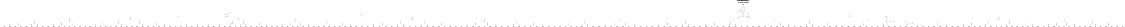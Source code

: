 # Network structure generated by ABC

digraph network {
size = "7.5,10";
center = true;
edge [dir = back];

{
  node [shape = plaintext];
  edge [style = invis];
  LevelTitle1 [label=""];
  LevelTitle2 [label=""];
  Level13 [label = ""];
  Level12 [label = ""];
  Level11 [label = ""];
  Level10 [label = ""];
  Level9 [label = ""];
  Level8 [label = ""];
  Level7 [label = ""];
  Level6 [label = ""];
  Level5 [label = ""];
  Level4 [label = ""];
  Level3 [label = ""];
  Level2 [label = ""];
  Level1 [label = ""];
  Level0 [label = ""];
  LevelTitle1 ->  LevelTitle2 ->  Level13 ->  Level12 ->  Level11 ->  Level10 ->  Level9 ->  Level8 ->  Level7 ->  Level6 ->  Level5 ->  Level4 ->  Level3 ->  Level2 ->  Level1 ->  Level0;
}

{
  rank = same;
  LevelTitle1;
  title1 [shape=plaintext,
          fontsize=20,
          fontname = "Times-Roman",
          label="Network structure visualized by ABC\nBenchmark \"top\". Time was Thu Oct  8 20:19:06 2020. "
         ];
}

{
  rank = same;
  LevelTitle2;
  title2 [shape=plaintext,
          fontsize=18,
          fontname = "Times-Roman",
          label="The network contains 232 logic nodes and 0 latches.\n"
         ];
}

{
  rank = same;
  Level13;
  Node202 [label = "pv202_0_", shape = invtriangle, color = coral, fillcolor = coral];
}

{
  rank = same;
  Level12;
  Node434 [label = "434\n", shape = ellipse];
}

{
  rank = same;
  Level11;
  Node422 [label = "422\n", shape = ellipse];
  Node433 [label = "433\n", shape = ellipse];
}

{
  rank = same;
  Level10;
  Node416 [label = "416\n", shape = ellipse];
  Node421 [label = "421\n", shape = ellipse];
  Node427 [label = "427\n", shape = ellipse];
}

{
  rank = same;
  Level9;
  Node415 [label = "415\n", shape = ellipse];
  Node418 [label = "418\n", shape = ellipse];
  Node420 [label = "420\n", shape = ellipse];
  Node424 [label = "424\n", shape = ellipse];
}

{
  rank = same;
  Level8;
  Node413 [label = "413\n", shape = ellipse];
  Node414 [label = "414\n", shape = ellipse];
  Node417 [label = "417\n", shape = ellipse];
  Node419 [label = "419\n", shape = ellipse];
  Node423 [label = "423\n", shape = ellipse];
}

{
  rank = same;
  Level7;
  Node282 [label = "282\n", shape = ellipse];
  Node317 [label = "317\n", shape = ellipse];
  Node352 [label = "352\n", shape = ellipse];
  Node387 [label = "387\n", shape = ellipse];
  Node412 [label = "412\n", shape = ellipse];
  Node426 [label = "426\n", shape = ellipse];
  Node432 [label = "432\n", shape = ellipse];
}

{
  rank = same;
  Level6;
  Node281 [label = "281\n", shape = ellipse];
  Node316 [label = "316\n", shape = ellipse];
  Node318 [label = "318\n", shape = ellipse];
  Node351 [label = "351\n", shape = ellipse];
  Node386 [label = "386\n", shape = ellipse];
  Node389 [label = "389\n", shape = ellipse];
  Node406 [label = "406\n", shape = ellipse];
  Node425 [label = "425\n", shape = ellipse];
  Node429 [label = "429\n", shape = ellipse];
  Node431 [label = "431\n", shape = ellipse];
}

{
  rank = same;
  Level5;
  Node227 [label = "227\n", shape = ellipse];
  Node243 [label = "243\n", shape = ellipse];
  Node280 [label = "280\n", shape = ellipse];
  Node315 [label = "315\n", shape = ellipse];
  Node350 [label = "350\n", shape = ellipse];
  Node385 [label = "385\n", shape = ellipse];
  Node388 [label = "388\n", shape = ellipse];
  Node405 [label = "405\n", shape = ellipse];
  Node430 [label = "430\n", shape = ellipse];
}

{
  rank = same;
  Level4;
  Node207 [label = "207\n", shape = ellipse];
  Node226 [label = "226\n", shape = ellipse];
  Node242 [label = "242\n", shape = ellipse];
  Node248 [label = "248\n", shape = ellipse];
  Node264 [label = "264\n", shape = ellipse];
  Node279 [label = "279\n", shape = ellipse];
  Node299 [label = "299\n", shape = ellipse];
  Node314 [label = "314\n", shape = ellipse];
  Node334 [label = "334\n", shape = ellipse];
  Node349 [label = "349\n", shape = ellipse];
  Node369 [label = "369\n", shape = ellipse];
  Node384 [label = "384\n", shape = ellipse];
  Node404 [label = "404\n", shape = ellipse];
  Node411 [label = "411\n", shape = ellipse];
}

{
  rank = same;
  Level3;
  Node206 [label = "206\n", shape = ellipse];
  Node218 [label = "218\n", shape = ellipse];
  Node225 [label = "225\n", shape = ellipse];
  Node234 [label = "234\n", shape = ellipse];
  Node241 [label = "241\n", shape = ellipse];
  Node247 [label = "247\n", shape = ellipse];
  Node256 [label = "256\n", shape = ellipse];
  Node263 [label = "263\n", shape = ellipse];
  Node271 [label = "271\n", shape = ellipse];
  Node278 [label = "278\n", shape = ellipse];
  Node291 [label = "291\n", shape = ellipse];
  Node298 [label = "298\n", shape = ellipse];
  Node306 [label = "306\n", shape = ellipse];
  Node313 [label = "313\n", shape = ellipse];
  Node326 [label = "326\n", shape = ellipse];
  Node333 [label = "333\n", shape = ellipse];
  Node341 [label = "341\n", shape = ellipse];
  Node348 [label = "348\n", shape = ellipse];
  Node353 [label = "353\n", shape = ellipse];
  Node361 [label = "361\n", shape = ellipse];
  Node368 [label = "368\n", shape = ellipse];
  Node376 [label = "376\n", shape = ellipse];
  Node383 [label = "383\n", shape = ellipse];
  Node396 [label = "396\n", shape = ellipse];
  Node403 [label = "403\n", shape = ellipse];
  Node410 [label = "410\n", shape = ellipse];
  Node428 [label = "428\n", shape = ellipse];
}

{
  rank = same;
  Level2;
  Node205 [label = "205\n", shape = ellipse];
  Node209 [label = "209\n", shape = ellipse];
  Node211 [label = "211\n", shape = ellipse];
  Node214 [label = "214\n", shape = ellipse];
  Node217 [label = "217\n", shape = ellipse];
  Node221 [label = "221\n", shape = ellipse];
  Node224 [label = "224\n", shape = ellipse];
  Node230 [label = "230\n", shape = ellipse];
  Node233 [label = "233\n", shape = ellipse];
  Node237 [label = "237\n", shape = ellipse];
  Node240 [label = "240\n", shape = ellipse];
  Node246 [label = "246\n", shape = ellipse];
  Node252 [label = "252\n", shape = ellipse];
  Node255 [label = "255\n", shape = ellipse];
  Node259 [label = "259\n", shape = ellipse];
  Node262 [label = "262\n", shape = ellipse];
  Node267 [label = "267\n", shape = ellipse];
  Node270 [label = "270\n", shape = ellipse];
  Node274 [label = "274\n", shape = ellipse];
  Node277 [label = "277\n", shape = ellipse];
  Node287 [label = "287\n", shape = ellipse];
  Node290 [label = "290\n", shape = ellipse];
  Node294 [label = "294\n", shape = ellipse];
  Node297 [label = "297\n", shape = ellipse];
  Node302 [label = "302\n", shape = ellipse];
  Node305 [label = "305\n", shape = ellipse];
  Node309 [label = "309\n", shape = ellipse];
  Node312 [label = "312\n", shape = ellipse];
  Node319 [label = "319\n", shape = ellipse];
  Node322 [label = "322\n", shape = ellipse];
  Node325 [label = "325\n", shape = ellipse];
  Node329 [label = "329\n", shape = ellipse];
  Node332 [label = "332\n", shape = ellipse];
  Node337 [label = "337\n", shape = ellipse];
  Node340 [label = "340\n", shape = ellipse];
  Node344 [label = "344\n", shape = ellipse];
  Node347 [label = "347\n", shape = ellipse];
  Node357 [label = "357\n", shape = ellipse];
  Node360 [label = "360\n", shape = ellipse];
  Node364 [label = "364\n", shape = ellipse];
  Node367 [label = "367\n", shape = ellipse];
  Node372 [label = "372\n", shape = ellipse];
  Node375 [label = "375\n", shape = ellipse];
  Node379 [label = "379\n", shape = ellipse];
  Node382 [label = "382\n", shape = ellipse];
  Node392 [label = "392\n", shape = ellipse];
  Node395 [label = "395\n", shape = ellipse];
  Node399 [label = "399\n", shape = ellipse];
  Node402 [label = "402\n", shape = ellipse];
  Node409 [label = "409\n", shape = ellipse];
}

{
  rank = same;
  Level1;
  Node203 [label = "203\n", shape = ellipse];
  Node204 [label = "204\n", shape = ellipse];
  Node208 [label = "208\n", shape = ellipse];
  Node210 [label = "210\n", shape = ellipse];
  Node212 [label = "212\n", shape = ellipse];
  Node213 [label = "213\n", shape = ellipse];
  Node215 [label = "215\n", shape = ellipse];
  Node216 [label = "216\n", shape = ellipse];
  Node219 [label = "219\n", shape = ellipse];
  Node220 [label = "220\n", shape = ellipse];
  Node222 [label = "222\n", shape = ellipse];
  Node223 [label = "223\n", shape = ellipse];
  Node228 [label = "228\n", shape = ellipse];
  Node229 [label = "229\n", shape = ellipse];
  Node231 [label = "231\n", shape = ellipse];
  Node232 [label = "232\n", shape = ellipse];
  Node235 [label = "235\n", shape = ellipse];
  Node236 [label = "236\n", shape = ellipse];
  Node238 [label = "238\n", shape = ellipse];
  Node239 [label = "239\n", shape = ellipse];
  Node244 [label = "244\n", shape = ellipse];
  Node245 [label = "245\n", shape = ellipse];
  Node249 [label = "249\n", shape = ellipse];
  Node250 [label = "250\n", shape = ellipse];
  Node251 [label = "251\n", shape = ellipse];
  Node253 [label = "253\n", shape = ellipse];
  Node254 [label = "254\n", shape = ellipse];
  Node257 [label = "257\n", shape = ellipse];
  Node258 [label = "258\n", shape = ellipse];
  Node260 [label = "260\n", shape = ellipse];
  Node261 [label = "261\n", shape = ellipse];
  Node265 [label = "265\n", shape = ellipse];
  Node266 [label = "266\n", shape = ellipse];
  Node268 [label = "268\n", shape = ellipse];
  Node269 [label = "269\n", shape = ellipse];
  Node272 [label = "272\n", shape = ellipse];
  Node273 [label = "273\n", shape = ellipse];
  Node275 [label = "275\n", shape = ellipse];
  Node276 [label = "276\n", shape = ellipse];
  Node283 [label = "283\n", shape = ellipse];
  Node284 [label = "284\n", shape = ellipse];
  Node285 [label = "285\n", shape = ellipse];
  Node286 [label = "286\n", shape = ellipse];
  Node288 [label = "288\n", shape = ellipse];
  Node289 [label = "289\n", shape = ellipse];
  Node292 [label = "292\n", shape = ellipse];
  Node293 [label = "293\n", shape = ellipse];
  Node295 [label = "295\n", shape = ellipse];
  Node296 [label = "296\n", shape = ellipse];
  Node300 [label = "300\n", shape = ellipse];
  Node301 [label = "301\n", shape = ellipse];
  Node303 [label = "303\n", shape = ellipse];
  Node304 [label = "304\n", shape = ellipse];
  Node307 [label = "307\n", shape = ellipse];
  Node308 [label = "308\n", shape = ellipse];
  Node310 [label = "310\n", shape = ellipse];
  Node311 [label = "311\n", shape = ellipse];
  Node320 [label = "320\n", shape = ellipse];
  Node321 [label = "321\n", shape = ellipse];
  Node323 [label = "323\n", shape = ellipse];
  Node324 [label = "324\n", shape = ellipse];
  Node327 [label = "327\n", shape = ellipse];
  Node328 [label = "328\n", shape = ellipse];
  Node330 [label = "330\n", shape = ellipse];
  Node331 [label = "331\n", shape = ellipse];
  Node335 [label = "335\n", shape = ellipse];
  Node336 [label = "336\n", shape = ellipse];
  Node338 [label = "338\n", shape = ellipse];
  Node339 [label = "339\n", shape = ellipse];
  Node342 [label = "342\n", shape = ellipse];
  Node343 [label = "343\n", shape = ellipse];
  Node345 [label = "345\n", shape = ellipse];
  Node346 [label = "346\n", shape = ellipse];
  Node354 [label = "354\n", shape = ellipse];
  Node355 [label = "355\n", shape = ellipse];
  Node356 [label = "356\n", shape = ellipse];
  Node358 [label = "358\n", shape = ellipse];
  Node359 [label = "359\n", shape = ellipse];
  Node362 [label = "362\n", shape = ellipse];
  Node363 [label = "363\n", shape = ellipse];
  Node365 [label = "365\n", shape = ellipse];
  Node366 [label = "366\n", shape = ellipse];
  Node370 [label = "370\n", shape = ellipse];
  Node371 [label = "371\n", shape = ellipse];
  Node373 [label = "373\n", shape = ellipse];
  Node374 [label = "374\n", shape = ellipse];
  Node377 [label = "377\n", shape = ellipse];
  Node378 [label = "378\n", shape = ellipse];
  Node380 [label = "380\n", shape = ellipse];
  Node381 [label = "381\n", shape = ellipse];
  Node390 [label = "390\n", shape = ellipse];
  Node391 [label = "391\n", shape = ellipse];
  Node393 [label = "393\n", shape = ellipse];
  Node394 [label = "394\n", shape = ellipse];
  Node397 [label = "397\n", shape = ellipse];
  Node398 [label = "398\n", shape = ellipse];
  Node400 [label = "400\n", shape = ellipse];
  Node401 [label = "401\n", shape = ellipse];
  Node407 [label = "407\n", shape = ellipse];
  Node408 [label = "408\n", shape = ellipse];
}

{
  rank = same;
  Level0;
  Node1 [label = "pv144_18_", shape = triangle, color = coral, fillcolor = coral];
  Node2 [label = "pv126_20_", shape = triangle, color = coral, fillcolor = coral];
  Node3 [label = "pv126_31_", shape = triangle, color = coral, fillcolor = coral];
  Node4 [label = "pv94_30_", shape = triangle, color = coral, fillcolor = coral];
  Node5 [label = "pv126_9_", shape = triangle, color = coral, fillcolor = coral];
  Node6 [label = "pv129_0_", shape = triangle, color = coral, fillcolor = coral];
  Node7 [label = "pv94_31_", shape = triangle, color = coral, fillcolor = coral];
  Node8 [label = "pv144_19_", shape = triangle, color = coral, fillcolor = coral];
  Node9 [label = "pv94_10_", shape = triangle, color = coral, fillcolor = coral];
  Node10 [label = "pv94_21_", shape = triangle, color = coral, fillcolor = coral];
  Node11 [label = "pv126_7_", shape = triangle, color = coral, fillcolor = coral];
  Node12 [label = "pv126_10_", shape = triangle, color = coral, fillcolor = coral];
  Node13 [label = "pv144_27_", shape = triangle, color = coral, fillcolor = coral];
  Node14 [label = "pv176_31_", shape = triangle, color = coral, fillcolor = coral];
  Node15 [label = "pv190_0_", shape = triangle, color = coral, fillcolor = coral];
  Node16 [label = "pv94_11_", shape = triangle, color = coral, fillcolor = coral];
  Node17 [label = "pv94_20_", shape = triangle, color = coral, fillcolor = coral];
  Node18 [label = "pv126_8_", shape = triangle, color = coral, fillcolor = coral];
  Node19 [label = "pv144_28_", shape = triangle, color = coral, fillcolor = coral];
  Node20 [label = "pv176_30_", shape = triangle, color = coral, fillcolor = coral];
  Node21 [label = "pv30_18_", shape = triangle, color = coral, fillcolor = coral];
  Node22 [label = "pv30_29_", shape = triangle, color = coral, fillcolor = coral];
  Node23 [label = "pv126_5_", shape = triangle, color = coral, fillcolor = coral];
  Node24 [label = "pv144_29_", shape = triangle, color = coral, fillcolor = coral];
  Node25 [label = "pv30_19_", shape = triangle, color = coral, fillcolor = coral];
  Node26 [label = "pv30_28_", shape = triangle, color = coral, fillcolor = coral];
  Node27 [label = "pv126_6_", shape = triangle, color = coral, fillcolor = coral];
  Node28 [label = "pv128_0_", shape = triangle, color = coral, fillcolor = coral];
  Node29 [label = "pv190_1_", shape = triangle, color = coral, fillcolor = coral];
  Node30 [label = "pv30_9_", shape = triangle, color = coral, fillcolor = coral];
  Node31 [label = "pv62_2_", shape = triangle, color = coral, fillcolor = coral];
  Node32 [label = "pv64_0_", shape = triangle, color = coral, fillcolor = coral];
  Node33 [label = "pv126_14_", shape = triangle, color = coral, fillcolor = coral];
  Node34 [label = "pv126_27_", shape = triangle, color = coral, fillcolor = coral];
  Node35 [label = "pv176_8_", shape = triangle, color = coral, fillcolor = coral];
  Node36 [label = "pv176_22_", shape = triangle, color = coral, fillcolor = coral];
  Node37 [label = "pv188_23_", shape = triangle, color = coral, fillcolor = coral];
  Node38 [label = "pv30_8_", shape = triangle, color = coral, fillcolor = coral];
  Node39 [label = "pv62_3_", shape = triangle, color = coral, fillcolor = coral];
  Node40 [label = "pv126_13_", shape = triangle, color = coral, fillcolor = coral];
  Node41 [label = "pv126_28_", shape = triangle, color = coral, fillcolor = coral];
  Node42 [label = "pv176_7_", shape = triangle, color = coral, fillcolor = coral];
  Node43 [label = "pv176_23_", shape = triangle, color = coral, fillcolor = coral];
  Node44 [label = "pv178_1_", shape = triangle, color = coral, fillcolor = coral];
  Node45 [label = "pv188_24_", shape = triangle, color = coral, fillcolor = coral];
  Node46 [label = "pv30_7_", shape = triangle, color = coral, fillcolor = coral];
  Node47 [label = "pv62_0_", shape = triangle, color = coral, fillcolor = coral];
  Node48 [label = "pv126_12_", shape = triangle, color = coral, fillcolor = coral];
  Node49 [label = "pv126_25_", shape = triangle, color = coral, fillcolor = coral];
  Node50 [label = "pv176_6_", shape = triangle, color = coral, fillcolor = coral];
  Node51 [label = "pv176_20_", shape = triangle, color = coral, fillcolor = coral];
  Node52 [label = "pv178_0_", shape = triangle, color = coral, fillcolor = coral];
  Node53 [label = "pv188_25_", shape = triangle, color = coral, fillcolor = coral];
  Node54 [label = "pv30_6_", shape = triangle, color = coral, fillcolor = coral];
  Node55 [label = "pv62_1_", shape = triangle, color = coral, fillcolor = coral];
  Node56 [label = "pv63_0_", shape = triangle, color = coral, fillcolor = coral];
  Node57 [label = "pv126_11_", shape = triangle, color = coral, fillcolor = coral];
  Node58 [label = "pv126_26_", shape = triangle, color = coral, fillcolor = coral];
  Node59 [label = "pv176_5_", shape = triangle, color = coral, fillcolor = coral];
  Node60 [label = "pv176_21_", shape = triangle, color = coral, fillcolor = coral];
  Node61 [label = "pv188_26_", shape = triangle, color = coral, fillcolor = coral];
  Node62 [label = "pv30_5_", shape = triangle, color = coral, fillcolor = coral];
  Node63 [label = "pv62_6_", shape = triangle, color = coral, fillcolor = coral];
  Node64 [label = "pv94_7_", shape = triangle, color = coral, fillcolor = coral];
  Node65 [label = "pv126_18_", shape = triangle, color = coral, fillcolor = coral];
  Node66 [label = "pv126_23_", shape = triangle, color = coral, fillcolor = coral];
  Node67 [label = "pv176_13_", shape = triangle, color = coral, fillcolor = coral];
  Node68 [label = "pv188_27_", shape = triangle, color = coral, fillcolor = coral];
  Node69 [label = "pv30_4_", shape = triangle, color = coral, fillcolor = coral];
  Node70 [label = "pv62_7_", shape = triangle, color = coral, fillcolor = coral];
  Node71 [label = "pv94_6_", shape = triangle, color = coral, fillcolor = coral];
  Node72 [label = "pv126_17_", shape = triangle, color = coral, fillcolor = coral];
  Node73 [label = "pv126_24_", shape = triangle, color = coral, fillcolor = coral];
  Node74 [label = "pv176_12_", shape = triangle, color = coral, fillcolor = coral];
  Node75 [label = "pv188_28_", shape = triangle, color = coral, fillcolor = coral];
  Node76 [label = "pv30_3_", shape = triangle, color = coral, fillcolor = coral];
  Node77 [label = "pv62_4_", shape = triangle, color = coral, fillcolor = coral];
  Node78 [label = "pv94_9_", shape = triangle, color = coral, fillcolor = coral];
  Node79 [label = "pv126_16_", shape = triangle, color = coral, fillcolor = coral];
  Node80 [label = "pv126_21_", shape = triangle, color = coral, fillcolor = coral];
  Node81 [label = "pv126_30_", shape = triangle, color = coral, fillcolor = coral];
  Node82 [label = "pv130_0_", shape = triangle, color = coral, fillcolor = coral];
  Node83 [label = "pv176_11_", shape = triangle, color = coral, fillcolor = coral];
  Node84 [label = "pv188_29_", shape = triangle, color = coral, fillcolor = coral];
  Node85 [label = "pv30_2_", shape = triangle, color = coral, fillcolor = coral];
  Node86 [label = "pv62_5_", shape = triangle, color = coral, fillcolor = coral];
  Node87 [label = "pv94_8_", shape = triangle, color = coral, fillcolor = coral];
  Node88 [label = "pv126_15_", shape = triangle, color = coral, fillcolor = coral];
  Node89 [label = "pv126_22_", shape = triangle, color = coral, fillcolor = coral];
  Node90 [label = "pv176_9_", shape = triangle, color = coral, fillcolor = coral];
  Node91 [label = "pv176_10_", shape = triangle, color = coral, fillcolor = coral];
  Node92 [label = "pv30_30_", shape = triangle, color = coral, fillcolor = coral];
  Node93 [label = "pv62_15_", shape = triangle, color = coral, fillcolor = coral];
  Node94 [label = "pv62_26_", shape = triangle, color = coral, fillcolor = coral];
  Node95 [label = "pv94_3_", shape = triangle, color = coral, fillcolor = coral];
  Node96 [label = "pv176_0_", shape = triangle, color = coral, fillcolor = coral];
  Node97 [label = "pv176_17_", shape = triangle, color = coral, fillcolor = coral];
  Node98 [label = "pv30_31_", shape = triangle, color = coral, fillcolor = coral];
  Node99 [label = "pv62_16_", shape = triangle, color = coral, fillcolor = coral];
  Node100 [label = "pv62_25_", shape = triangle, color = coral, fillcolor = coral];
  Node101 [label = "pv94_2_", shape = triangle, color = coral, fillcolor = coral];
  Node102 [label = "pv176_16_", shape = triangle, color = coral, fillcolor = coral];
  Node103 [label = "pv201_0_", shape = triangle, color = coral, fillcolor = coral];
  Node104 [label = "pv62_8_", shape = triangle, color = coral, fillcolor = coral];
  Node105 [label = "pv62_17_", shape = triangle, color = coral, fillcolor = coral];
  Node106 [label = "pv62_28_", shape = triangle, color = coral, fillcolor = coral];
  Node107 [label = "pv94_5_", shape = triangle, color = coral, fillcolor = coral];
  Node108 [label = "pv176_15_", shape = triangle, color = coral, fillcolor = coral];
  Node109 [label = "pv176_28_", shape = triangle, color = coral, fillcolor = coral];
  Node110 [label = "pv201_1_", shape = triangle, color = coral, fillcolor = coral];
  Node111 [label = "pv62_9_", shape = triangle, color = coral, fillcolor = coral];
  Node112 [label = "pv62_18_", shape = triangle, color = coral, fillcolor = coral];
  Node113 [label = "pv62_27_", shape = triangle, color = coral, fillcolor = coral];
  Node114 [label = "pv94_4_", shape = triangle, color = coral, fillcolor = coral];
  Node115 [label = "pv126_19_", shape = triangle, color = coral, fillcolor = coral];
  Node116 [label = "pv176_14_", shape = triangle, color = coral, fillcolor = coral];
  Node117 [label = "pv176_29_", shape = triangle, color = coral, fillcolor = coral];
  Node118 [label = "pv191_31_", shape = triangle, color = coral, fillcolor = coral];
  Node119 [label = "pv201_2_", shape = triangle, color = coral, fillcolor = coral];
  Node120 [label = "pv62_19_", shape = triangle, color = coral, fillcolor = coral];
  Node121 [label = "pv176_4_", shape = triangle, color = coral, fillcolor = coral];
  Node122 [label = "pv176_26_", shape = triangle, color = coral, fillcolor = coral];
  Node123 [label = "pv62_29_", shape = triangle, color = coral, fillcolor = coral];
  Node124 [label = "pv176_3_", shape = triangle, color = coral, fillcolor = coral];
  Node125 [label = "pv176_27_", shape = triangle, color = coral, fillcolor = coral];
  Node126 [label = "pv188_31_", shape = triangle, color = coral, fillcolor = coral];
  Node127 [label = "pv126_29_", shape = triangle, color = coral, fillcolor = coral];
  Node128 [label = "pv176_2_", shape = triangle, color = coral, fillcolor = coral];
  Node129 [label = "pv176_19_", shape = triangle, color = coral, fillcolor = coral];
  Node130 [label = "pv176_24_", shape = triangle, color = coral, fillcolor = coral];
  Node131 [label = "pv188_30_", shape = triangle, color = coral, fillcolor = coral];
  Node132 [label = "pv176_1_", shape = triangle, color = coral, fillcolor = coral];
  Node133 [label = "pv176_18_", shape = triangle, color = coral, fillcolor = coral];
  Node134 [label = "pv176_25_", shape = triangle, color = coral, fillcolor = coral];
  Node135 [label = "pv188_22_", shape = triangle, color = coral, fillcolor = coral];
  Node136 [label = "pv30_16_", shape = triangle, color = coral, fillcolor = coral];
  Node137 [label = "pv30_27_", shape = triangle, color = coral, fillcolor = coral];
  Node138 [label = "pv94_14_", shape = triangle, color = coral, fillcolor = coral];
  Node139 [label = "pv94_25_", shape = triangle, color = coral, fillcolor = coral];
  Node140 [label = "pv126_3_", shape = triangle, color = coral, fillcolor = coral];
  Node141 [label = "pv127_0_", shape = triangle, color = coral, fillcolor = coral];
  Node142 [label = "pv144_23_", shape = triangle, color = coral, fillcolor = coral];
  Node143 [label = "pv201_7_", shape = triangle, color = coral, fillcolor = coral];
  Node144 [label = "pv30_17_", shape = triangle, color = coral, fillcolor = coral];
  Node145 [label = "pv30_26_", shape = triangle, color = coral, fillcolor = coral];
  Node146 [label = "pv62_30_", shape = triangle, color = coral, fillcolor = coral];
  Node147 [label = "pv94_15_", shape = triangle, color = coral, fillcolor = coral];
  Node148 [label = "pv94_24_", shape = triangle, color = coral, fillcolor = coral];
  Node149 [label = "pv126_4_", shape = triangle, color = coral, fillcolor = coral];
  Node150 [label = "pv144_24_", shape = triangle, color = coral, fillcolor = coral];
  Node151 [label = "pv30_14_", shape = triangle, color = coral, fillcolor = coral];
  Node152 [label = "pv30_25_", shape = triangle, color = coral, fillcolor = coral];
  Node153 [label = "pv62_20_", shape = triangle, color = coral, fillcolor = coral];
  Node154 [label = "pv94_12_", shape = triangle, color = coral, fillcolor = coral];
  Node155 [label = "pv94_23_", shape = triangle, color = coral, fillcolor = coral];
  Node156 [label = "pv126_1_", shape = triangle, color = coral, fillcolor = coral];
  Node157 [label = "pv144_25_", shape = triangle, color = coral, fillcolor = coral];
  Node158 [label = "pv30_15_", shape = triangle, color = coral, fillcolor = coral];
  Node159 [label = "pv30_24_", shape = triangle, color = coral, fillcolor = coral];
  Node160 [label = "pv62_10_", shape = triangle, color = coral, fillcolor = coral];
  Node161 [label = "pv94_13_", shape = triangle, color = coral, fillcolor = coral];
  Node162 [label = "pv94_22_", shape = triangle, color = coral, fillcolor = coral];
  Node163 [label = "pv126_2_", shape = triangle, color = coral, fillcolor = coral];
  Node164 [label = "pv144_26_", shape = triangle, color = coral, fillcolor = coral];
  Node165 [label = "pv30_12_", shape = triangle, color = coral, fillcolor = coral];
  Node166 [label = "pv30_23_", shape = triangle, color = coral, fillcolor = coral];
  Node167 [label = "pv62_11_", shape = triangle, color = coral, fillcolor = coral];
  Node168 [label = "pv62_22_", shape = triangle, color = coral, fillcolor = coral];
  Node169 [label = "pv94_18_", shape = triangle, color = coral, fillcolor = coral];
  Node170 [label = "pv94_29_", shape = triangle, color = coral, fillcolor = coral];
  Node171 [label = "pv201_3_", shape = triangle, color = coral, fillcolor = coral];
  Node172 [label = "pv30_13_", shape = triangle, color = coral, fillcolor = coral];
  Node173 [label = "pv30_22_", shape = triangle, color = coral, fillcolor = coral];
  Node174 [label = "pv62_12_", shape = triangle, color = coral, fillcolor = coral];
  Node175 [label = "pv62_21_", shape = triangle, color = coral, fillcolor = coral];
  Node176 [label = "pv94_19_", shape = triangle, color = coral, fillcolor = coral];
  Node177 [label = "pv94_28_", shape = triangle, color = coral, fillcolor = coral];
  Node178 [label = "pv126_0_", shape = triangle, color = coral, fillcolor = coral];
  Node179 [label = "pv144_20_", shape = triangle, color = coral, fillcolor = coral];
  Node180 [label = "pv144_31_", shape = triangle, color = coral, fillcolor = coral];
  Node181 [label = "pv201_4_", shape = triangle, color = coral, fillcolor = coral];
  Node182 [label = "pv30_10_", shape = triangle, color = coral, fillcolor = coral];
  Node183 [label = "pv30_21_", shape = triangle, color = coral, fillcolor = coral];
  Node184 [label = "pv62_13_", shape = triangle, color = coral, fillcolor = coral];
  Node185 [label = "pv62_24_", shape = triangle, color = coral, fillcolor = coral];
  Node186 [label = "pv62_31_", shape = triangle, color = coral, fillcolor = coral];
  Node187 [label = "pv94_16_", shape = triangle, color = coral, fillcolor = coral];
  Node188 [label = "pv94_27_", shape = triangle, color = coral, fillcolor = coral];
  Node189 [label = "pv144_21_", shape = triangle, color = coral, fillcolor = coral];
  Node190 [label = "pv144_30_", shape = triangle, color = coral, fillcolor = coral];
  Node191 [label = "pv193_1_", shape = triangle, color = coral, fillcolor = coral];
  Node192 [label = "pv201_5_", shape = triangle, color = coral, fillcolor = coral];
  Node193 [label = "pv30_11_", shape = triangle, color = coral, fillcolor = coral];
  Node194 [label = "pv30_20_", shape = triangle, color = coral, fillcolor = coral];
  Node195 [label = "pv62_14_", shape = triangle, color = coral, fillcolor = coral];
  Node196 [label = "pv62_23_", shape = triangle, color = coral, fillcolor = coral];
  Node197 [label = "pv94_17_", shape = triangle, color = coral, fillcolor = coral];
  Node198 [label = "pv94_26_", shape = triangle, color = coral, fillcolor = coral];
  Node199 [label = "pv144_22_", shape = triangle, color = coral, fillcolor = coral];
  Node200 [label = "pv193_0_", shape = triangle, color = coral, fillcolor = coral];
  Node201 [label = "pv201_6_", shape = triangle, color = coral, fillcolor = coral];
}

title1 -> title2 [style = invis];
title2 -> Node202 [style = invis];
Node202 -> Node434 [style = solid];
Node203 -> Node29 [style = solid];
Node203 -> Node131 [style = solid];
Node204 -> Node15 [style = solid];
Node204 -> Node126 [style = solid];
Node205 -> Node203 [style = solid];
Node205 -> Node204 [style = solid];
Node206 -> Node181 [style = solid];
Node206 -> Node205 [style = solid];
Node207 -> Node192 [style = solid];
Node207 -> Node206 [style = solid];
Node208 -> Node191 [style = solid];
Node208 -> Node201 [style = solid];
Node209 -> Node143 [style = solid];
Node209 -> Node208 [style = solid];
Node210 -> Node118 [style = solid];
Node210 -> Node201 [style = solid];
Node211 -> Node143 [style = solid];
Node211 -> Node210 [style = solid];
Node212 -> Node124 [style = solid];
Node212 -> Node128 [style = solid];
Node213 -> Node50 [style = solid];
Node213 -> Node121 [style = solid];
Node214 -> Node212 [style = solid];
Node214 -> Node213 [style = solid];
Node215 -> Node59 [style = solid];
Node215 -> Node90 [style = solid];
Node216 -> Node42 [style = solid];
Node216 -> Node97 [style = solid];
Node217 -> Node215 [style = solid];
Node217 -> Node216 [style = solid];
Node218 -> Node214 [style = solid];
Node218 -> Node217 [style = solid];
Node219 -> Node67 [style = solid];
Node219 -> Node108 [style = solid];
Node220 -> Node83 [style = solid];
Node220 -> Node102 [style = solid];
Node221 -> Node219 [style = solid];
Node221 -> Node220 [style = solid];
Node222 -> Node35 [style = solid];
Node222 -> Node91 [style = solid];
Node223 -> Node74 [style = solid];
Node223 -> Node116 [style = solid];
Node224 -> Node222 [style = solid];
Node224 -> Node223 [style = solid];
Node225 -> Node221 [style = solid];
Node225 -> Node224 [style = solid];
Node226 -> Node218 [style = solid];
Node226 -> Node225 [style = solid];
Node227 -> Node119 [style = solid];
Node227 -> Node226 [style = solid];
Node228 -> Node129 [style = solid];
Node228 -> Node133 [style = solid];
Node229 -> Node36 [style = solid];
Node229 -> Node51 [style = solid];
Node230 -> Node228 [style = solid];
Node230 -> Node229 [style = solid];
Node231 -> Node60 [style = solid];
Node231 -> Node134 [style = solid];
Node232 -> Node43 [style = solid];
Node232 -> Node44 [style = solid];
Node233 -> Node231 [style = solid];
Node233 -> Node232 [style = solid];
Node234 -> Node230 [style = solid];
Node234 -> Node233 [style = solid];
Node235 -> Node14 [style = solid];
Node235 -> Node117 [style = solid];
Node236 -> Node52 [style = solid];
Node236 -> Node125 [style = solid];
Node237 -> Node235 [style = solid];
Node237 -> Node236 [style = solid];
Node238 -> Node122 [style = solid];
Node238 -> Node130 [style = solid];
Node239 -> Node20 [style = solid];
Node239 -> Node109 [style = solid];
Node240 -> Node238 [style = solid];
Node240 -> Node239 [style = solid];
Node241 -> Node237 [style = solid];
Node241 -> Node240 [style = solid];
Node242 -> Node234 [style = solid];
Node242 -> Node241 [style = solid];
Node243 -> Node171 [style = solid];
Node243 -> Node242 [style = solid];
Node244 -> Node61 [style = solid];
Node244 -> Node84 [style = solid];
Node245 -> Node68 [style = solid];
Node245 -> Node75 [style = solid];
Node246 -> Node244 [style = solid];
Node246 -> Node245 [style = solid];
Node247 -> Node181 [style = solid];
Node247 -> Node246 [style = solid];
Node248 -> Node192 [style = solid];
Node248 -> Node247 [style = solid];
Node249 -> Node143 [style = solid];
Node249 -> Node191 [style = solid];
Node250 -> Node173 [style = solid];
Node250 -> Node194 [style = solid];
Node251 -> Node21 [style = solid];
Node251 -> Node136 [style = solid];
Node252 -> Node250 [style = solid];
Node252 -> Node251 [style = solid];
Node253 -> Node151 [style = solid];
Node253 -> Node182 [style = solid];
Node254 -> Node165 [style = solid];
Node254 -> Node193 [style = solid];
Node255 -> Node253 [style = solid];
Node255 -> Node254 [style = solid];
Node256 -> Node252 [style = solid];
Node256 -> Node255 [style = solid];
Node257 -> Node55 [style = solid];
Node257 -> Node172 [style = solid];
Node258 -> Node85 [style = solid];
Node258 -> Node98 [style = solid];
Node259 -> Node257 [style = solid];
Node259 -> Node258 [style = solid];
Node260 -> Node25 [style = solid];
Node260 -> Node69 [style = solid];
Node261 -> Node54 [style = solid];
Node261 -> Node183 [style = solid];
Node262 -> Node260 [style = solid];
Node262 -> Node261 [style = solid];
Node263 -> Node259 [style = solid];
Node263 -> Node262 [style = solid];
Node264 -> Node256 [style = solid];
Node264 -> Node263 [style = solid];
Node265 -> Node30 [style = solid];
Node265 -> Node144 [style = solid];
Node266 -> Node38 [style = solid];
Node266 -> Node158 [style = solid];
Node267 -> Node265 [style = solid];
Node267 -> Node266 [style = solid];
Node268 -> Node46 [style = solid];
Node268 -> Node137 [style = solid];
Node269 -> Node22 [style = solid];
Node269 -> Node62 [style = solid];
Node270 -> Node268 [style = solid];
Node270 -> Node269 [style = solid];
Node271 -> Node267 [style = solid];
Node271 -> Node270 [style = solid];
Node272 -> Node76 [style = solid];
Node272 -> Node166 [style = solid];
Node273 -> Node47 [style = solid];
Node273 -> Node152 [style = solid];
Node274 -> Node272 [style = solid];
Node274 -> Node273 [style = solid];
Node275 -> Node145 [style = solid];
Node275 -> Node159 [style = solid];
Node276 -> Node26 [style = solid];
Node276 -> Node92 [style = solid];
Node277 -> Node275 [style = solid];
Node277 -> Node276 [style = solid];
Node278 -> Node274 [style = solid];
Node278 -> Node277 [style = solid];
Node279 -> Node271 [style = solid];
Node279 -> Node278 [style = solid];
Node280 -> Node264 [style = solid];
Node280 -> Node279 [style = solid];
Node281 -> Node103 [style = solid];
Node281 -> Node280 [style = solid];
Node282 -> Node110 [style = solid];
Node282 -> Node281 [style = solid];
Node283 -> Node200 [style = solid];
Node283 -> Node201 [style = solid];
Node284 -> Node82 [style = solid];
Node284 -> Node103 [style = solid];
Node285 -> Node2 [style = solid];
Node285 -> Node89 [style = solid];
Node286 -> Node65 [style = solid];
Node286 -> Node79 [style = solid];
Node287 -> Node285 [style = solid];
Node287 -> Node286 [style = solid];
Node288 -> Node12 [style = solid];
Node288 -> Node33 [style = solid];
Node289 -> Node48 [style = solid];
Node289 -> Node57 [style = solid];
Node290 -> Node288 [style = solid];
Node290 -> Node289 [style = solid];
Node291 -> Node287 [style = solid];
Node291 -> Node290 [style = solid];
Node292 -> Node28 [style = solid];
Node292 -> Node40 [style = solid];
Node293 -> Node3 [style = solid];
Node293 -> Node163 [style = solid];
Node294 -> Node292 [style = solid];
Node294 -> Node293 [style = solid];
Node295 -> Node115 [style = solid];
Node295 -> Node149 [style = solid];
Node296 -> Node27 [style = solid];
Node296 -> Node80 [style = solid];
Node297 -> Node295 [style = solid];
Node297 -> Node296 [style = solid];
Node298 -> Node294 [style = solid];
Node298 -> Node297 [style = solid];
Node299 -> Node291 [style = solid];
Node299 -> Node298 [style = solid];
Node300 -> Node5 [style = solid];
Node300 -> Node72 [style = solid];
Node301 -> Node18 [style = solid];
Node301 -> Node88 [style = solid];
Node302 -> Node300 [style = solid];
Node302 -> Node301 [style = solid];
Node303 -> Node11 [style = solid];
Node303 -> Node34 [style = solid];
Node304 -> Node23 [style = solid];
Node304 -> Node127 [style = solid];
Node305 -> Node303 [style = solid];
Node305 -> Node304 [style = solid];
Node306 -> Node302 [style = solid];
Node306 -> Node305 [style = solid];
Node307 -> Node66 [style = solid];
Node307 -> Node140 [style = solid];
Node308 -> Node49 [style = solid];
Node308 -> Node141 [style = solid];
Node309 -> Node307 [style = solid];
Node309 -> Node308 [style = solid];
Node310 -> Node58 [style = solid];
Node310 -> Node73 [style = solid];
Node311 -> Node41 [style = solid];
Node311 -> Node81 [style = solid];
Node312 -> Node310 [style = solid];
Node312 -> Node311 [style = solid];
Node313 -> Node309 [style = solid];
Node313 -> Node312 [style = solid];
Node314 -> Node306 [style = solid];
Node314 -> Node313 [style = solid];
Node315 -> Node299 [style = solid];
Node315 -> Node314 [style = solid];
Node316 -> Node103 [style = solid];
Node316 -> Node315 [style = solid];
Node317 -> Node110 [style = solid];
Node317 -> Node316 [style = solid];
Node318 -> Node171 [style = solid];
Node318 -> Node227 [style = solid];
Node319 -> Node143 [style = solid];
Node319 -> Node283 [style = solid];
Node320 -> Node153 [style = solid];
Node320 -> Node168 [style = solid];
Node321 -> Node99 [style = solid];
Node321 -> Node112 [style = solid];
Node322 -> Node320 [style = solid];
Node322 -> Node321 [style = solid];
Node323 -> Node160 [style = solid];
Node323 -> Node195 [style = solid];
Node324 -> Node167 [style = solid];
Node324 -> Node174 [style = solid];
Node325 -> Node323 [style = solid];
Node325 -> Node324 [style = solid];
Node326 -> Node322 [style = solid];
Node326 -> Node325 [style = solid];
Node327 -> Node32 [style = solid];
Node327 -> Node184 [style = solid];
Node328 -> Node31 [style = solid];
Node328 -> Node186 [style = solid];
Node329 -> Node327 [style = solid];
Node329 -> Node328 [style = solid];
Node330 -> Node77 [style = solid];
Node330 -> Node120 [style = solid];
Node331 -> Node63 [style = solid];
Node331 -> Node175 [style = solid];
Node332 -> Node330 [style = solid];
Node332 -> Node331 [style = solid];
Node333 -> Node329 [style = solid];
Node333 -> Node332 [style = solid];
Node334 -> Node326 [style = solid];
Node334 -> Node333 [style = solid];
Node335 -> Node105 [style = solid];
Node335 -> Node111 [style = solid];
Node336 -> Node93 [style = solid];
Node336 -> Node104 [style = solid];
Node337 -> Node335 [style = solid];
Node337 -> Node336 [style = solid];
Node338 -> Node70 [style = solid];
Node338 -> Node113 [style = solid];
Node339 -> Node86 [style = solid];
Node339 -> Node123 [style = solid];
Node340 -> Node338 [style = solid];
Node340 -> Node339 [style = solid];
Node341 -> Node337 [style = solid];
Node341 -> Node340 [style = solid];
Node342 -> Node39 [style = solid];
Node342 -> Node196 [style = solid];
Node343 -> Node56 [style = solid];
Node343 -> Node100 [style = solid];
Node344 -> Node342 [style = solid];
Node344 -> Node343 [style = solid];
Node345 -> Node94 [style = solid];
Node345 -> Node185 [style = solid];
Node346 -> Node106 [style = solid];
Node346 -> Node146 [style = solid];
Node347 -> Node345 [style = solid];
Node347 -> Node346 [style = solid];
Node348 -> Node344 [style = solid];
Node348 -> Node347 [style = solid];
Node349 -> Node341 [style = solid];
Node349 -> Node348 [style = solid];
Node350 -> Node334 [style = solid];
Node350 -> Node349 [style = solid];
Node351 -> Node103 [style = solid];
Node351 -> Node350 [style = solid];
Node352 -> Node110 [style = solid];
Node352 -> Node351 [style = solid];
Node353 -> Node192 [style = solid];
Node353 -> Node205 [style = solid];
Node354 -> Node6 [style = solid];
Node354 -> Node103 [style = solid];
Node355 -> Node17 [style = solid];
Node355 -> Node162 [style = solid];
Node356 -> Node169 [style = solid];
Node356 -> Node187 [style = solid];
Node357 -> Node355 [style = solid];
Node357 -> Node356 [style = solid];
Node358 -> Node9 [style = solid];
Node358 -> Node138 [style = solid];
Node359 -> Node16 [style = solid];
Node359 -> Node154 [style = solid];
Node360 -> Node358 [style = solid];
Node360 -> Node359 [style = solid];
Node361 -> Node357 [style = solid];
Node361 -> Node360 [style = solid];
Node362 -> Node156 [style = solid];
Node362 -> Node161 [style = solid];
Node363 -> Node7 [style = solid];
Node363 -> Node101 [style = solid];
Node364 -> Node362 [style = solid];
Node364 -> Node363 [style = solid];
Node365 -> Node114 [style = solid];
Node365 -> Node176 [style = solid];
Node366 -> Node10 [style = solid];
Node366 -> Node71 [style = solid];
Node367 -> Node365 [style = solid];
Node367 -> Node366 [style = solid];
Node368 -> Node364 [style = solid];
Node368 -> Node367 [style = solid];
Node369 -> Node361 [style = solid];
Node369 -> Node368 [style = solid];
Node370 -> Node78 [style = solid];
Node370 -> Node197 [style = solid];
Node371 -> Node87 [style = solid];
Node371 -> Node147 [style = solid];
Node372 -> Node370 [style = solid];
Node372 -> Node371 [style = solid];
Node373 -> Node64 [style = solid];
Node373 -> Node188 [style = solid];
Node374 -> Node107 [style = solid];
Node374 -> Node170 [style = solid];
Node375 -> Node373 [style = solid];
Node375 -> Node374 [style = solid];
Node376 -> Node372 [style = solid];
Node376 -> Node375 [style = solid];
Node377 -> Node95 [style = solid];
Node377 -> Node155 [style = solid];
Node378 -> Node139 [style = solid];
Node378 -> Node178 [style = solid];
Node379 -> Node377 [style = solid];
Node379 -> Node378 [style = solid];
Node380 -> Node148 [style = solid];
Node380 -> Node198 [style = solid];
Node381 -> Node4 [style = solid];
Node381 -> Node177 [style = solid];
Node382 -> Node380 [style = solid];
Node382 -> Node381 [style = solid];
Node383 -> Node379 [style = solid];
Node383 -> Node382 [style = solid];
Node384 -> Node376 [style = solid];
Node384 -> Node383 [style = solid];
Node385 -> Node369 [style = solid];
Node385 -> Node384 [style = solid];
Node386 -> Node103 [style = solid];
Node386 -> Node385 [style = solid];
Node387 -> Node110 [style = solid];
Node387 -> Node386 [style = solid];
Node388 -> Node119 [style = solid];
Node388 -> Node242 [style = solid];
Node389 -> Node171 [style = solid];
Node389 -> Node388 [style = solid];
Node390 -> Node1 [style = solid];
Node390 -> Node8 [style = solid];
Node391 -> Node179 [style = solid];
Node391 -> Node199 [style = solid];
Node392 -> Node390 [style = solid];
Node392 -> Node391 [style = solid];
Node393 -> Node157 [style = solid];
Node393 -> Node189 [style = solid];
Node394 -> Node132 [style = solid];
Node394 -> Node142 [style = solid];
Node395 -> Node393 [style = solid];
Node395 -> Node394 [style = solid];
Node396 -> Node392 [style = solid];
Node396 -> Node395 [style = solid];
Node397 -> Node24 [style = solid];
Node397 -> Node180 [style = solid];
Node398 -> Node13 [style = solid];
Node398 -> Node96 [style = solid];
Node399 -> Node397 [style = solid];
Node399 -> Node398 [style = solid];
Node400 -> Node150 [style = solid];
Node400 -> Node164 [style = solid];
Node401 -> Node19 [style = solid];
Node401 -> Node190 [style = solid];
Node402 -> Node400 [style = solid];
Node402 -> Node401 [style = solid];
Node403 -> Node399 [style = solid];
Node403 -> Node402 [style = solid];
Node404 -> Node396 [style = solid];
Node404 -> Node403 [style = solid];
Node405 -> Node119 [style = solid];
Node405 -> Node404 [style = solid];
Node406 -> Node171 [style = solid];
Node406 -> Node405 [style = solid];
Node407 -> Node53 [style = solid];
Node407 -> Node135 [style = solid];
Node408 -> Node37 [style = solid];
Node408 -> Node45 [style = solid];
Node409 -> Node407 [style = solid];
Node409 -> Node408 [style = solid];
Node410 -> Node181 [style = solid];
Node410 -> Node409 [style = solid];
Node411 -> Node192 [style = solid];
Node411 -> Node410 [style = solid];
Node412 -> Node406 [style = solid];
Node412 -> Node411 [style = solid];
Node413 -> Node388 [style = solid];
Node413 -> Node412 [style = solid];
Node414 -> Node354 [style = solid];
Node414 -> Node387 [style = solid];
Node415 -> Node389 [style = solid];
Node415 -> Node414 [style = solid];
Node416 -> Node413 [style = solid];
Node416 -> Node415 [style = solid];
Node417 -> Node319 [style = solid];
Node417 -> Node352 [style = solid];
Node418 -> Node353 [style = solid];
Node418 -> Node417 [style = solid];
Node419 -> Node284 [style = solid];
Node419 -> Node317 [style = solid];
Node420 -> Node318 [style = solid];
Node420 -> Node419 [style = solid];
Node421 -> Node418 [style = solid];
Node421 -> Node420 [style = solid];
Node422 -> Node416 [style = solid];
Node422 -> Node421 [style = solid];
Node423 -> Node249 [style = solid];
Node423 -> Node282 [style = solid];
Node424 -> Node283 [style = solid];
Node424 -> Node423 [style = solid];
Node425 -> Node243 [style = solid];
Node425 -> Node248 [style = solid];
Node426 -> Node247 [style = solid];
Node426 -> Node425 [style = solid];
Node427 -> Node424 [style = solid];
Node427 -> Node426 [style = solid];
Node428 -> Node208 [style = solid];
Node428 -> Node211 [style = solid];
Node429 -> Node227 [style = solid];
Node429 -> Node428 [style = solid];
Node430 -> Node206 [style = solid];
Node430 -> Node207 [style = solid];
Node431 -> Node209 [style = solid];
Node431 -> Node430 [style = solid];
Node432 -> Node429 [style = solid];
Node432 -> Node431 [style = solid];
Node433 -> Node427 [style = solid];
Node433 -> Node432 [style = solid];
Node434 -> Node422 [style = solid];
Node434 -> Node433 [style = solid];
}

